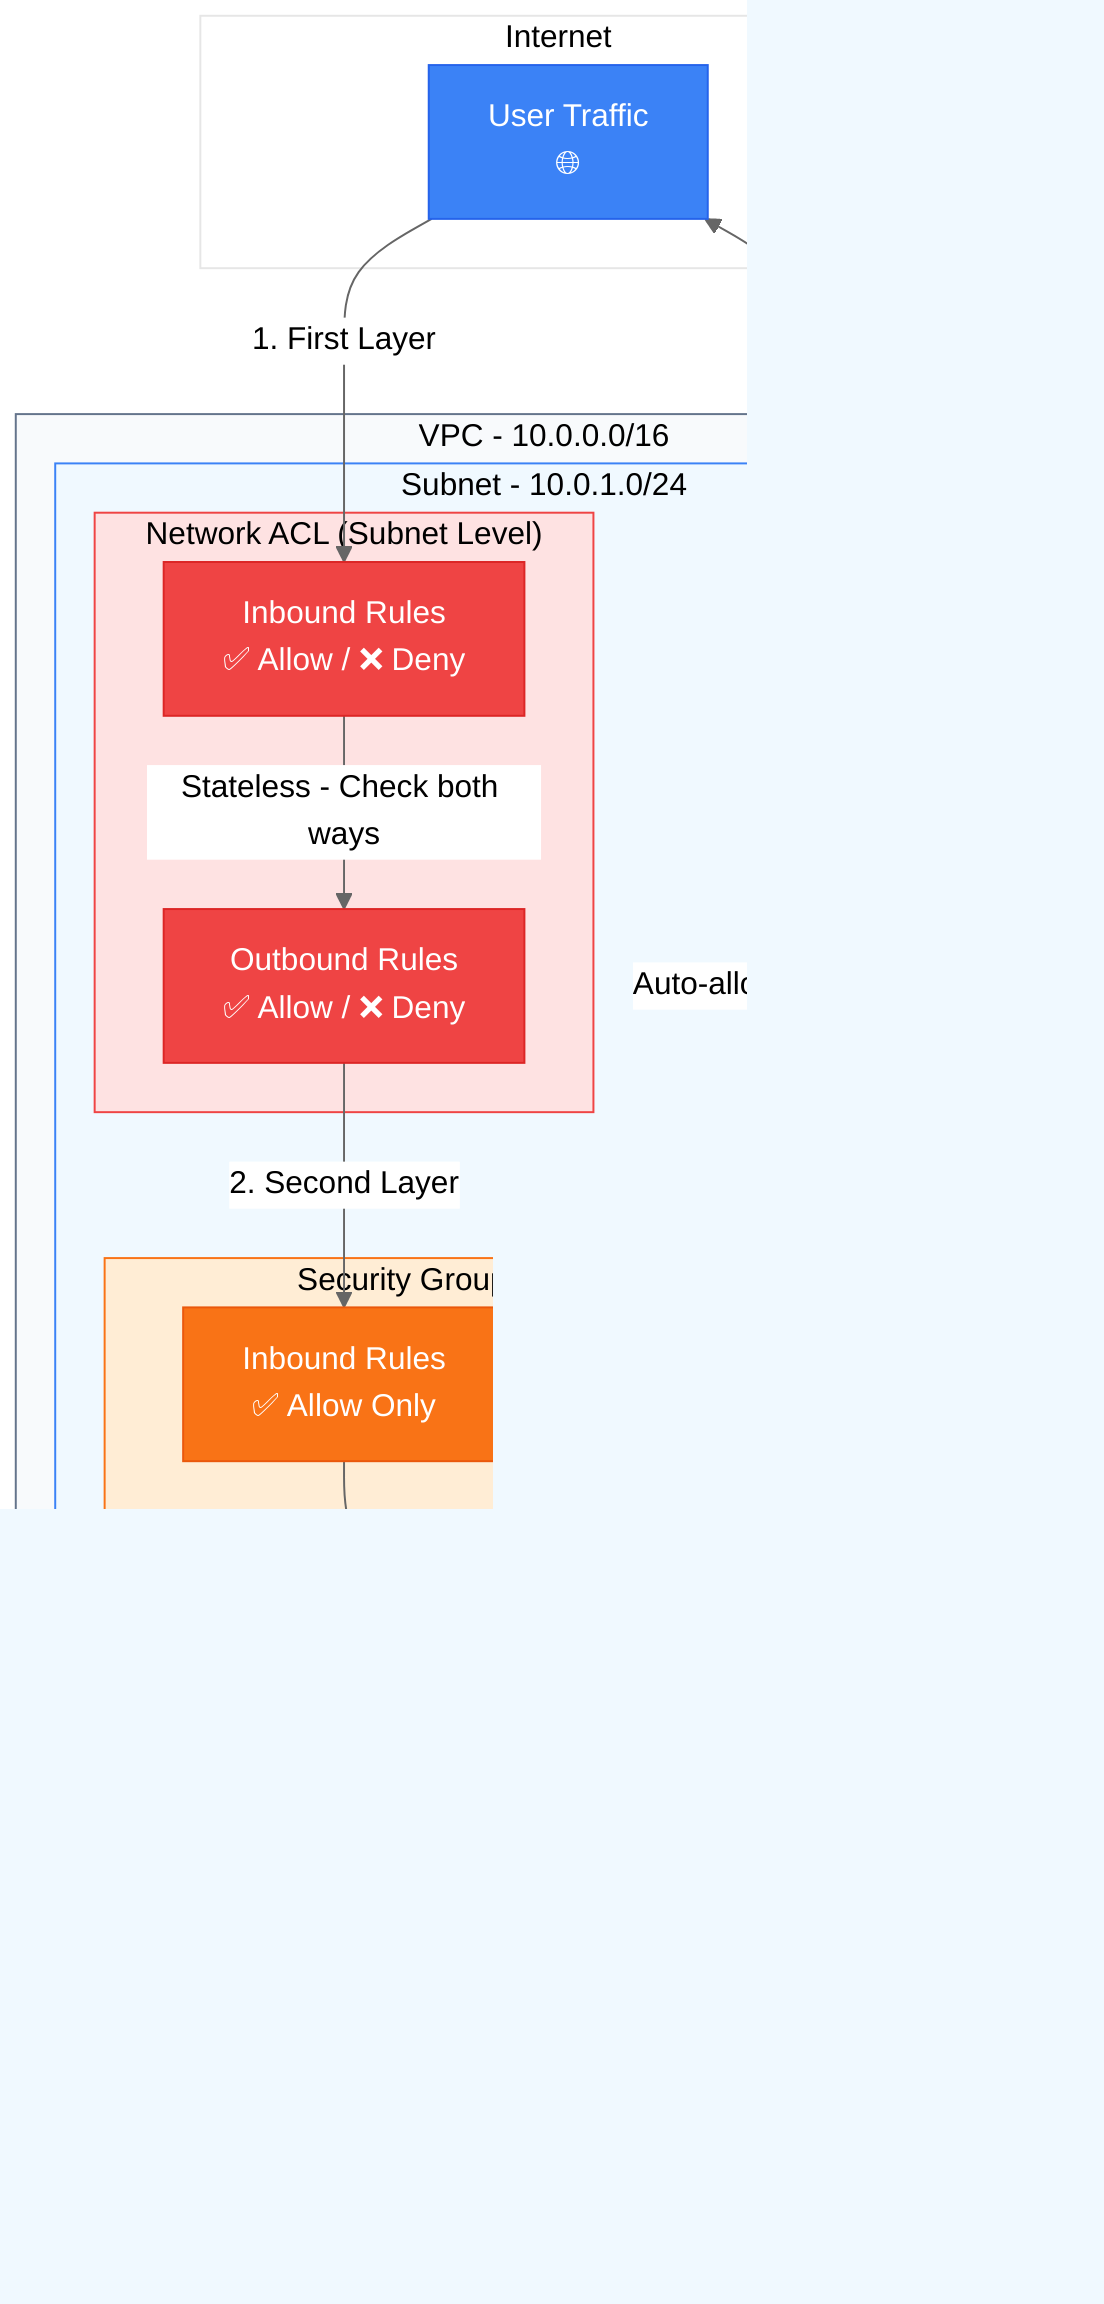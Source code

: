 %%{init: {'theme':'base', 'themeVariables': { 'primaryColor':'#fff','primaryTextColor':'#000','primaryBorderColor':'#EF4444','lineColor':'#666'}}}%%
flowchart TB
    subgraph Internet["Internet"]
        A[User Traffic<br/>🌐]
    end
    
    subgraph VPC["VPC - 10.0.0.0/16"]
        subgraph Subnet["Subnet - 10.0.1.0/24"]
            subgraph NACL["Network ACL (Subnet Level)"]
                B[Inbound Rules<br/>✅ Allow / ❌ Deny]
                C[Outbound Rules<br/>✅ Allow / ❌ Deny]
            end
            
            subgraph SG["Security Group (Instance Level)"]
                D[Inbound Rules<br/>✅ Allow Only]
                E[Outbound Rules<br/>✅ Allow Only]
            end
            
            F[EC2 Instance<br/>🖥️]
        end
    end
    
    A -->|"1. First Layer"| B
    B -->|"Stateless - Check both ways"| C
    C -->|"2. Second Layer"| D
    D -->|"Stateful - Return traffic auto-allowed"| E
    E -->|"3. Reaches Instance"| F
    F -->|"Response Traffic"| E
    E -->|"Auto-allowed (Stateful)"| A
    
    style A fill:#3B82F6,stroke:#2563EB,color:#fff
    style B fill:#EF4444,stroke:#DC2626,color:#fff
    style C fill:#EF4444,stroke:#DC2626,color:#fff
    style D fill:#F97316,stroke:#EA580C,color:#fff
    style E fill:#F97316,stroke:#EA580C,color:#fff
    style F fill:#10B981,stroke:#059669,color:#fff
    style NACL fill:#FEE2E2,stroke:#EF4444
    style SG fill:#FFEDD5,stroke:#F97316
    style Subnet fill:#F0F9FF,stroke:#3B82F6
    style VPC fill:#F8FAFC,stroke:#64748B